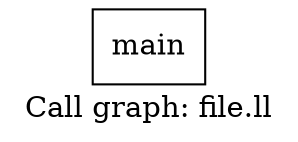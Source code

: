 digraph "Call graph: file.ll" {
	label="Call graph: file.ll";

	Node0x5602d4348120 [shape=record,label="{main}"];
}
